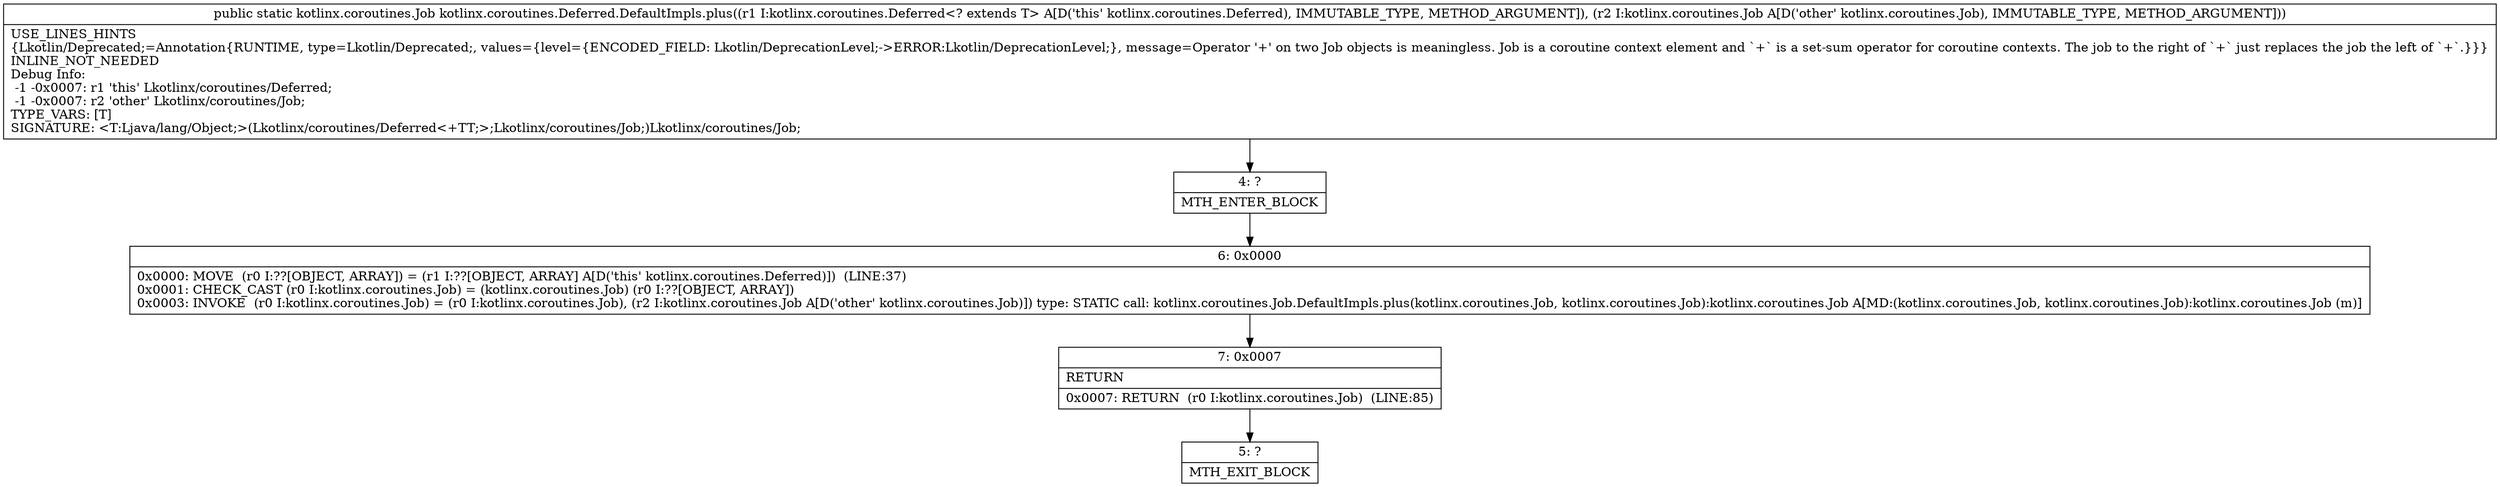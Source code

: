 digraph "CFG forkotlinx.coroutines.Deferred.DefaultImpls.plus(Lkotlinx\/coroutines\/Deferred;Lkotlinx\/coroutines\/Job;)Lkotlinx\/coroutines\/Job;" {
Node_4 [shape=record,label="{4\:\ ?|MTH_ENTER_BLOCK\l}"];
Node_6 [shape=record,label="{6\:\ 0x0000|0x0000: MOVE  (r0 I:??[OBJECT, ARRAY]) = (r1 I:??[OBJECT, ARRAY] A[D('this' kotlinx.coroutines.Deferred)])  (LINE:37)\l0x0001: CHECK_CAST (r0 I:kotlinx.coroutines.Job) = (kotlinx.coroutines.Job) (r0 I:??[OBJECT, ARRAY]) \l0x0003: INVOKE  (r0 I:kotlinx.coroutines.Job) = (r0 I:kotlinx.coroutines.Job), (r2 I:kotlinx.coroutines.Job A[D('other' kotlinx.coroutines.Job)]) type: STATIC call: kotlinx.coroutines.Job.DefaultImpls.plus(kotlinx.coroutines.Job, kotlinx.coroutines.Job):kotlinx.coroutines.Job A[MD:(kotlinx.coroutines.Job, kotlinx.coroutines.Job):kotlinx.coroutines.Job (m)]\l}"];
Node_7 [shape=record,label="{7\:\ 0x0007|RETURN\l|0x0007: RETURN  (r0 I:kotlinx.coroutines.Job)  (LINE:85)\l}"];
Node_5 [shape=record,label="{5\:\ ?|MTH_EXIT_BLOCK\l}"];
MethodNode[shape=record,label="{public static kotlinx.coroutines.Job kotlinx.coroutines.Deferred.DefaultImpls.plus((r1 I:kotlinx.coroutines.Deferred\<? extends T\> A[D('this' kotlinx.coroutines.Deferred), IMMUTABLE_TYPE, METHOD_ARGUMENT]), (r2 I:kotlinx.coroutines.Job A[D('other' kotlinx.coroutines.Job), IMMUTABLE_TYPE, METHOD_ARGUMENT]))  | USE_LINES_HINTS\l\{Lkotlin\/Deprecated;=Annotation\{RUNTIME, type=Lkotlin\/Deprecated;, values=\{level=\{ENCODED_FIELD: Lkotlin\/DeprecationLevel;\-\>ERROR:Lkotlin\/DeprecationLevel;\}, message=Operator '+' on two Job objects is meaningless. Job is a coroutine context element and `+` is a set\-sum operator for coroutine contexts. The job to the right of `+` just replaces the job the left of `+`.\}\}\}\lINLINE_NOT_NEEDED\lDebug Info:\l  \-1 \-0x0007: r1 'this' Lkotlinx\/coroutines\/Deferred;\l  \-1 \-0x0007: r2 'other' Lkotlinx\/coroutines\/Job;\lTYPE_VARS: [T]\lSIGNATURE: \<T:Ljava\/lang\/Object;\>(Lkotlinx\/coroutines\/Deferred\<+TT;\>;Lkotlinx\/coroutines\/Job;)Lkotlinx\/coroutines\/Job;\l}"];
MethodNode -> Node_4;Node_4 -> Node_6;
Node_6 -> Node_7;
Node_7 -> Node_5;
}

